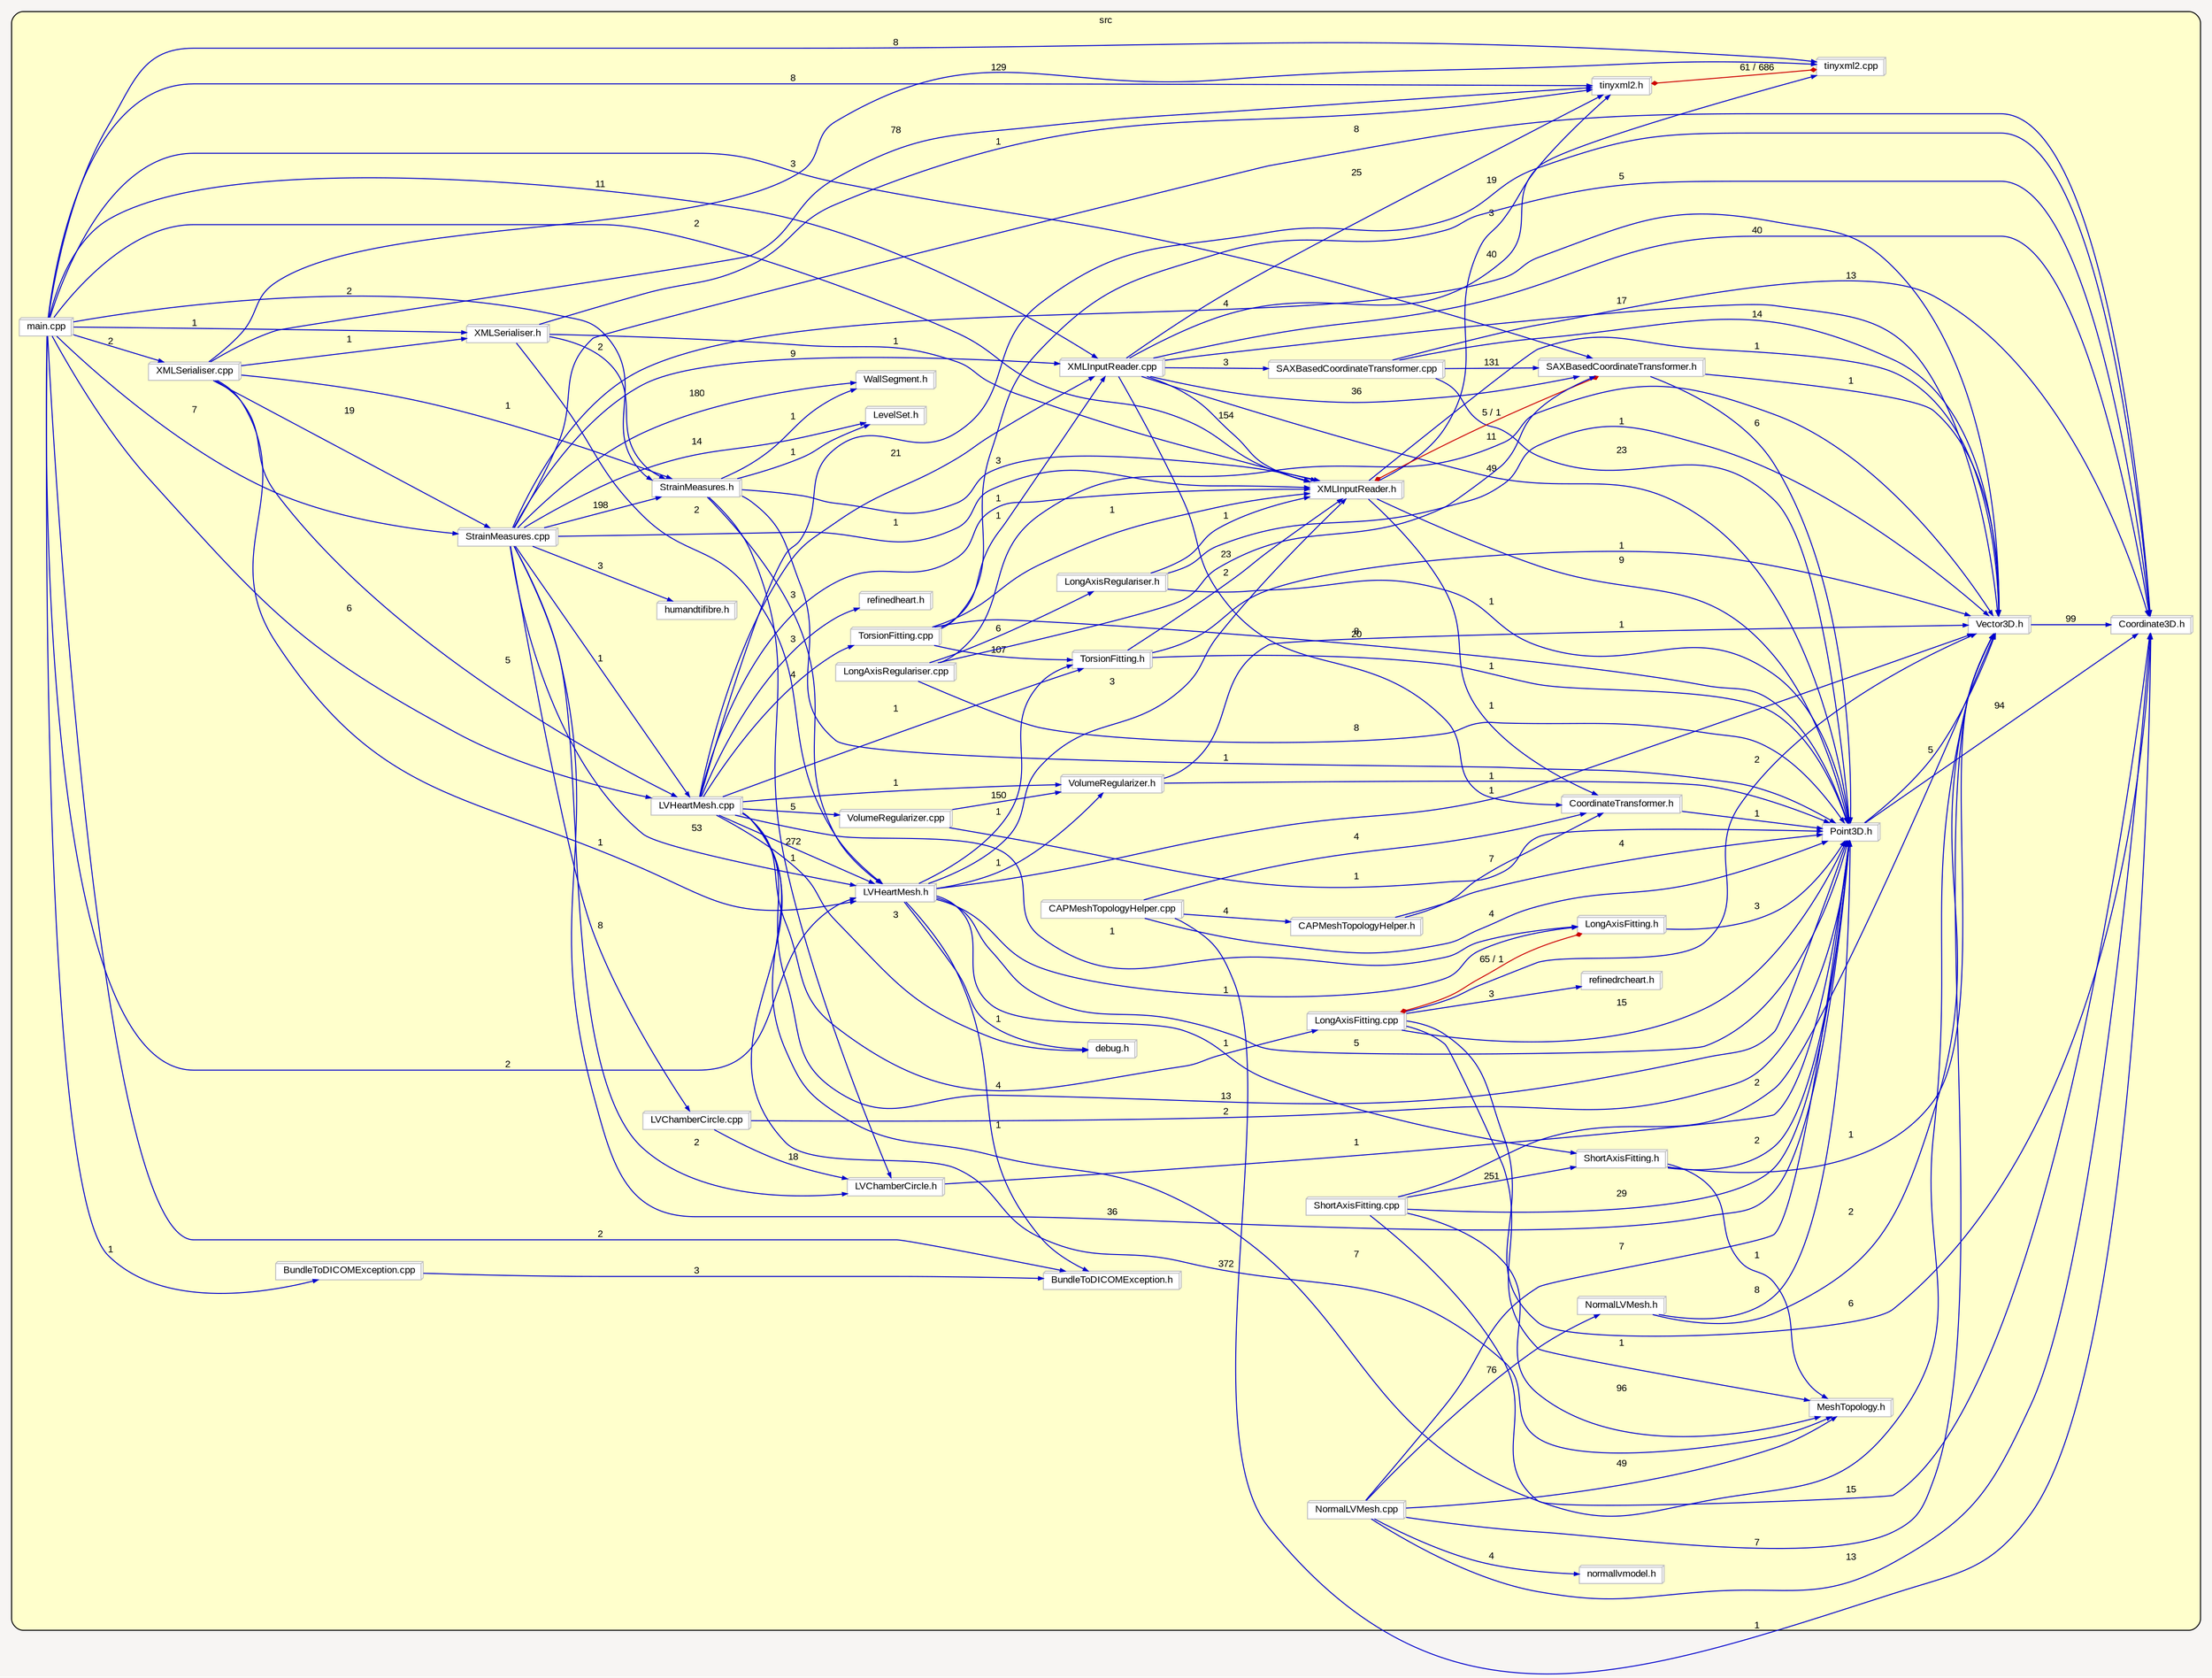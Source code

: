 digraph "" {
  graph [packmode="clust", ranksep="1.0", bgcolor="#F7F5F3", pack="true", fontname="Arial", fontsize="10", style="rounded,filled", compound="true", rankdir="LR", label="", fillcolor="#FFFFCC"];
  node [shape="rectangle", node_initialized="no", style="filled", fontname="Arial", fontsize="10", fixedsize="false", compound="true", color="grey", height="0.0", width="0.0", label="", fillcolor="white"];
  edge [arrowhead="normal", fontcolor="black", arrowsize="0.5", ltail="", dir="forward", fontname="Arial", fontsize="10", lhead="", color="black", compound="true", label="", arrowtail="none"];
  subgraph "cluster_1" {
    graph [label="src", fillcolor="#FFFFCC"];
    __N2 [shape="none", style="invis,none", fixedsize="true", height="0.01", width="0.347222", label=""];
    __N3 [shape="box3d", style="filled", label="XMLInputReader.cpp"];
    __N4 [shape="box3d", style="filled", label="Coordinate3D.h"];
    __N5 [shape="box3d", style="filled", label="Vector3D.h"];
    __N6 [shape="box3d", style="filled", label="tinyxml2.cpp"];
    __N7 [shape="box3d", style="filled", label="Point3D.h"];
    __N8 [shape="box3d", style="filled", label="SAXBasedCoordinateTransformer.cpp"];
    __N9 [shape="box3d", style="filled", label="XMLInputReader.h"];
    __N10 [shape="box3d", style="filled", label="CoordinateTransformer.h"];
    __N11 [shape="box3d", style="filled", label="tinyxml2.h"];
    __N12 [shape="box3d", style="filled", label="SAXBasedCoordinateTransformer.h"];
    __N13 [shape="box3d", style="filled", label="CAPMeshTopologyHelper.h"];
    __N14 [shape="box3d", style="filled", label="LVChamberCircle.cpp"];
    __N15 [shape="box3d", style="filled", label="LVChamberCircle.h"];
    __N16 [shape="box3d", style="filled", label="LongAxisFitting.cpp"];
    __N17 [shape="box3d", style="filled", label="MeshTopology.h"];
    __N18 [shape="box3d", style="filled", label="LongAxisFitting.h"];
    __N19 [shape="box3d", style="filled", label="refinedrcheart.h"];
    __N20 [shape="box3d", style="filled", label="ShortAxisFitting.cpp"];
    __N21 [shape="box3d", style="filled", label="ShortAxisFitting.h"];
    __N22 [shape="box3d", style="filled", label="VolumeRegularizer.h"];
    __N23 [shape="box3d", style="filled", label="main.cpp"];
    __N24 [shape="box3d", style="filled", label="StrainMeasures.h"];
    __N25 [shape="box3d", style="filled", label="StrainMeasures.cpp"];
    __N26 [shape="box3d", style="filled", label="BundleToDICOMException.cpp"];
    __N27 [shape="box3d", style="filled", label="LVHeartMesh.h"];
    __N28 [shape="box3d", style="filled", label="BundleToDICOMException.h"];
    __N29 [shape="box3d", style="filled", label="XMLSerialiser.cpp"];
    __N30 [shape="box3d", style="filled", label="XMLSerialiser.h"];
    __N31 [shape="box3d", style="filled", label="LVHeartMesh.cpp"];
    __N32 [shape="box3d", style="filled", label="TorsionFitting.cpp"];
    __N33 [shape="box3d", style="filled", label="TorsionFitting.h"];
    __N34 [shape="box3d", style="filled", label="refinedheart.h"];
    __N35 [shape="box3d", style="filled", label="VolumeRegularizer.cpp"];
    __N36 [shape="box3d", style="filled", label="debug.h"];
    __N37 [shape="box3d", style="filled", label="LongAxisRegulariser.cpp"];
    __N38 [shape="box3d", style="filled", label="LongAxisRegulariser.h"];
    __N39 [shape="box3d", style="filled", label="NormalLVMesh.h"];
    __N40 [shape="box3d", style="filled", label="NormalLVMesh.cpp"];
    __N41 [shape="box3d", style="filled", label="normallvmodel.h"];
    __N42 [shape="box3d", style="filled", label="WallSegment.h"];
    __N43 [shape="box3d", style="filled", label="LevelSet.h"];
    __N44 [shape="box3d", style="filled", label="humandtifibre.h"];
    __N45 [shape="box3d", style="filled", label="CAPMeshTopologyHelper.cpp"];
    __N3 -> __N4 [dir="forward", color="blue3", label="40"];
    __N3 -> __N5 [dir="forward", color="blue3", label="17"];
    __N3 -> __N6 [dir="forward", color="blue3", label="40"];
    __N3 -> __N7 [dir="forward", color="blue3", label="49"];
    __N3 -> __N8 [dir="forward", color="blue3", label="3"];
    __N3 -> __N9 [dir="forward", color="blue3", label="154"];
    __N3 -> __N10 [dir="forward", color="blue3", label="20"];
    __N3 -> __N11 [dir="forward", color="blue3", label="25"];
    __N3 -> __N12 [dir="forward", color="blue3", label="36"];
    __N9 -> __N7 [dir="forward", color="blue3", label="9"];
    __N9 -> __N5 [dir="forward", color="blue3", label="1"];
    __N9 -> __N10 [dir="forward", color="blue3", label="1"];
    __N9 -> __N11 [dir="forward", color="blue3", label="3"];
    __N9 -> __N12 [arrowhead="diamond", dir="both", color="red3", label="5 / 1", arrowtail="diamond"];
    __N13 -> __N7 [dir="forward", color="blue3", label="4"];
    __N13 -> __N10 [dir="forward", color="blue3", label="7"];
    __N14 -> __N15 [dir="forward", color="blue3", label="18"];
    __N14 -> __N7 [dir="forward", color="blue3", label="2"];
    __N16 -> __N5 [dir="forward", color="blue3", label="2"];
    __N16 -> __N17 [dir="forward", color="blue3", label="1"];
    __N16 -> __N7 [dir="forward", color="blue3", label="15"];
    __N16 -> __N18 [arrowhead="diamond", dir="both", color="red3", label="65 / 1", arrowtail="diamond"];
    __N16 -> __N19 [dir="forward", color="blue3", label="3"];
    __N16 -> __N4 [dir="forward", color="blue3", label="6"];
    __N20 -> __N5 [dir="forward", color="blue3", label="2"];
    __N20 -> __N17 [dir="forward", color="blue3", label="96"];
    __N20 -> __N7 [dir="forward", color="blue3", label="29"];
    __N20 -> __N4 [dir="forward", color="blue3", label="15"];
    __N20 -> __N21 [dir="forward", color="blue3", label="251"];
    __N15 -> __N7 [dir="forward", color="blue3", label="1"];
    __N22 -> __N7 [dir="forward", color="blue3", label="1"];
    __N22 -> __N5 [dir="forward", color="blue3", label="1"];
    __N11 -> __N6 [arrowhead="diamond", dir="both", color="red3", label="61 / 686", arrowtail="diamond"];
    __N10 -> __N7 [dir="forward", color="blue3", label="1"];
    __N23 -> __N3 [dir="forward", color="blue3", label="11"];
    __N23 -> __N24 [dir="forward", color="blue3", label="2"];
    __N23 -> __N6 [dir="forward", color="blue3", label="8"];
    __N23 -> __N25 [dir="forward", color="blue3", label="7"];
    __N23 -> __N26 [dir="forward", color="blue3", label="1"];
    __N23 -> __N27 [dir="forward", color="blue3", label="2"];
    __N23 -> __N28 [dir="forward", color="blue3", label="2"];
    __N23 -> __N29 [dir="forward", color="blue3", label="2"];
    __N23 -> __N30 [dir="forward", color="blue3", label="1"];
    __N23 -> __N31 [dir="forward", color="blue3", label="6"];
    __N23 -> __N12 [dir="forward", color="blue3", label="3"];
    __N23 -> __N11 [dir="forward", color="blue3", label="8"];
    __N23 -> __N9 [dir="forward", color="blue3", label="2"];
    __N32 -> __N3 [dir="forward", color="blue3", label="1"];
    __N32 -> __N33 [dir="forward", color="blue3", label="107"];
    __N32 -> __N7 [dir="forward", color="blue3", label="8"];
    __N32 -> __N4 [dir="forward", color="blue3", label="5"];
    __N32 -> __N9 [dir="forward", color="blue3", label="1"];
    __N12 -> __N5 [dir="forward", color="blue3", label="1"];
    __N12 -> __N7 [dir="forward", color="blue3", label="6"];
    __N21 -> __N5 [dir="forward", color="blue3", label="1"];
    __N21 -> __N7 [dir="forward", color="blue3", label="2"];
    __N21 -> __N17 [dir="forward", color="blue3", label="1"];
    __N31 -> __N34 [dir="forward", color="blue3", label="3"];
    __N31 -> __N9 [dir="forward", color="blue3", label="1"];
    __N31 -> __N22 [dir="forward", color="blue3", label="1"];
    __N31 -> __N3 [dir="forward", color="blue3", label="21"];
    __N31 -> __N16 [dir="forward", color="blue3", label="4"];
    __N31 -> __N32 [dir="forward", color="blue3", label="4"];
    __N31 -> __N35 [dir="forward", color="blue3", label="5"];
    __N31 -> __N4 [dir="forward", color="blue3", label="19"];
    __N31 -> __N5 [dir="forward", color="blue3", label="7"];
    __N31 -> __N27 [dir="forward", color="blue3", label="272"];
    __N31 -> __N17 [dir="forward", color="blue3", label="372"];
    __N31 -> __N7 [dir="forward", color="blue3", label="13"];
    __N31 -> __N33 [dir="forward", color="blue3", label="1"];
    __N31 -> __N36 [dir="forward", color="blue3", label="3"];
    __N31 -> __N18 [dir="forward", color="blue3", label="1"];
    __N35 -> __N22 [dir="forward", color="blue3", label="150"];
    __N35 -> __N7 [dir="forward", color="blue3", label="1"];
    __N30 -> __N24 [dir="forward", color="blue3", label="2"];
    __N30 -> __N27 [dir="forward", color="blue3", label="2"];
    __N30 -> __N11 [dir="forward", color="blue3", label="1"];
    __N30 -> __N9 [dir="forward", color="blue3", label="1"];
    __N37 -> __N12 [dir="forward", color="blue3", label="23"];
    __N37 -> __N7 [dir="forward", color="blue3", label="8"];
    __N37 -> __N38 [dir="forward", color="blue3", label="6"];
    __N37 -> __N5 [dir="forward", color="blue3", label="11"];
    __N27 -> __N22 [dir="forward", color="blue3", label="1"];
    __N27 -> __N9 [dir="forward", color="blue3", label="3"];
    __N27 -> __N28 [dir="forward", color="blue3", label="1"];
    __N27 -> __N21 [dir="forward", color="blue3", label="1"];
    __N27 -> __N36 [dir="forward", color="blue3", label="1"];
    __N27 -> __N5 [dir="forward", color="blue3", label="1"];
    __N27 -> __N33 [dir="forward", color="blue3", label="1"];
    __N27 -> __N18 [dir="forward", color="blue3", label="1"];
    __N27 -> __N7 [dir="forward", color="blue3", label="5"];
    __N29 -> __N11 [dir="forward", color="blue3", label="78"];
    __N29 -> __N30 [dir="forward", color="blue3", label="1"];
    __N29 -> __N31 [dir="forward", color="blue3", label="5"];
    __N29 -> __N27 [dir="forward", color="blue3", label="1"];
    __N29 -> __N25 [dir="forward", color="blue3", label="19"];
    __N29 -> __N6 [dir="forward", color="blue3", label="129"];
    __N29 -> __N24 [dir="forward", color="blue3", label="1"];
    __N39 -> __N7 [dir="forward", color="blue3", label="8"];
    __N39 -> __N5 [dir="forward", color="blue3", label="2"];
    __N40 -> __N7 [dir="forward", color="blue3", label="7"];
    __N40 -> __N4 [dir="forward", color="blue3", label="13"];
    __N40 -> __N39 [dir="forward", color="blue3", label="76"];
    __N40 -> __N17 [dir="forward", color="blue3", label="49"];
    __N40 -> __N5 [dir="forward", color="blue3", label="7"];
    __N40 -> __N41 [dir="forward", color="blue3", label="4"];
    __N7 -> __N5 [dir="forward", color="blue3", label="5"];
    __N7 -> __N4 [dir="forward", color="blue3", label="94"];
    __N25 -> __N15 [dir="forward", color="blue3", label="2"];
    __N25 -> __N9 [dir="forward", color="blue3", label="1"];
    __N25 -> __N42 [dir="forward", color="blue3", label="180"];
    __N25 -> __N3 [dir="forward", color="blue3", label="9"];
    __N25 -> __N43 [dir="forward", color="blue3", label="14"];
    __N25 -> __N14 [dir="forward", color="blue3", label="8"];
    __N25 -> __N5 [dir="forward", color="blue3", label="4"];
    __N25 -> __N7 [dir="forward", color="blue3", label="36"];
    __N25 -> __N24 [dir="forward", color="blue3", label="198"];
    __N25 -> __N44 [dir="forward", color="blue3", label="3"];
    __N25 -> __N4 [dir="forward", color="blue3", label="8"];
    __N25 -> __N31 [dir="forward", color="blue3", label="1"];
    __N25 -> __N27 [dir="forward", color="blue3", label="53"];
    __N26 -> __N28 [dir="forward", color="blue3", label="3"];
    __N38 -> __N9 [dir="forward", color="blue3", label="1"];
    __N38 -> __N7 [dir="forward", color="blue3", label="1"];
    __N38 -> __N5 [dir="forward", color="blue3", label="1"];
    __N8 -> __N12 [dir="forward", color="blue3", label="131"];
    __N8 -> __N5 [dir="forward", color="blue3", label="14"];
    __N8 -> __N7 [dir="forward", color="blue3", label="23"];
    __N8 -> __N4 [dir="forward", color="blue3", label="13"];
    __N24 -> __N15 [dir="forward", color="blue3", label="1"];
    __N24 -> __N9 [dir="forward", color="blue3", label="3"];
    __N24 -> __N43 [dir="forward", color="blue3", label="1"];
    __N24 -> __N42 [dir="forward", color="blue3", label="1"];
    __N24 -> __N7 [dir="forward", color="blue3", label="1"];
    __N24 -> __N27 [dir="forward", color="blue3", label="3"];
    __N45 -> __N10 [dir="forward", color="blue3", label="4"];
    __N45 -> __N13 [dir="forward", color="blue3", label="4"];
    __N45 -> __N4 [dir="forward", color="blue3", label="1"];
    __N45 -> __N7 [dir="forward", color="blue3", label="4"];
    __N33 -> __N9 [dir="forward", color="blue3", label="2"];
    __N33 -> __N5 [dir="forward", color="blue3", label="1"];
    __N33 -> __N7 [dir="forward", color="blue3", label="1"];
    __N5 -> __N4 [dir="forward", color="blue3", label="99"];
    __N18 -> __N7 [dir="forward", color="blue3", label="3"];
  }
}
